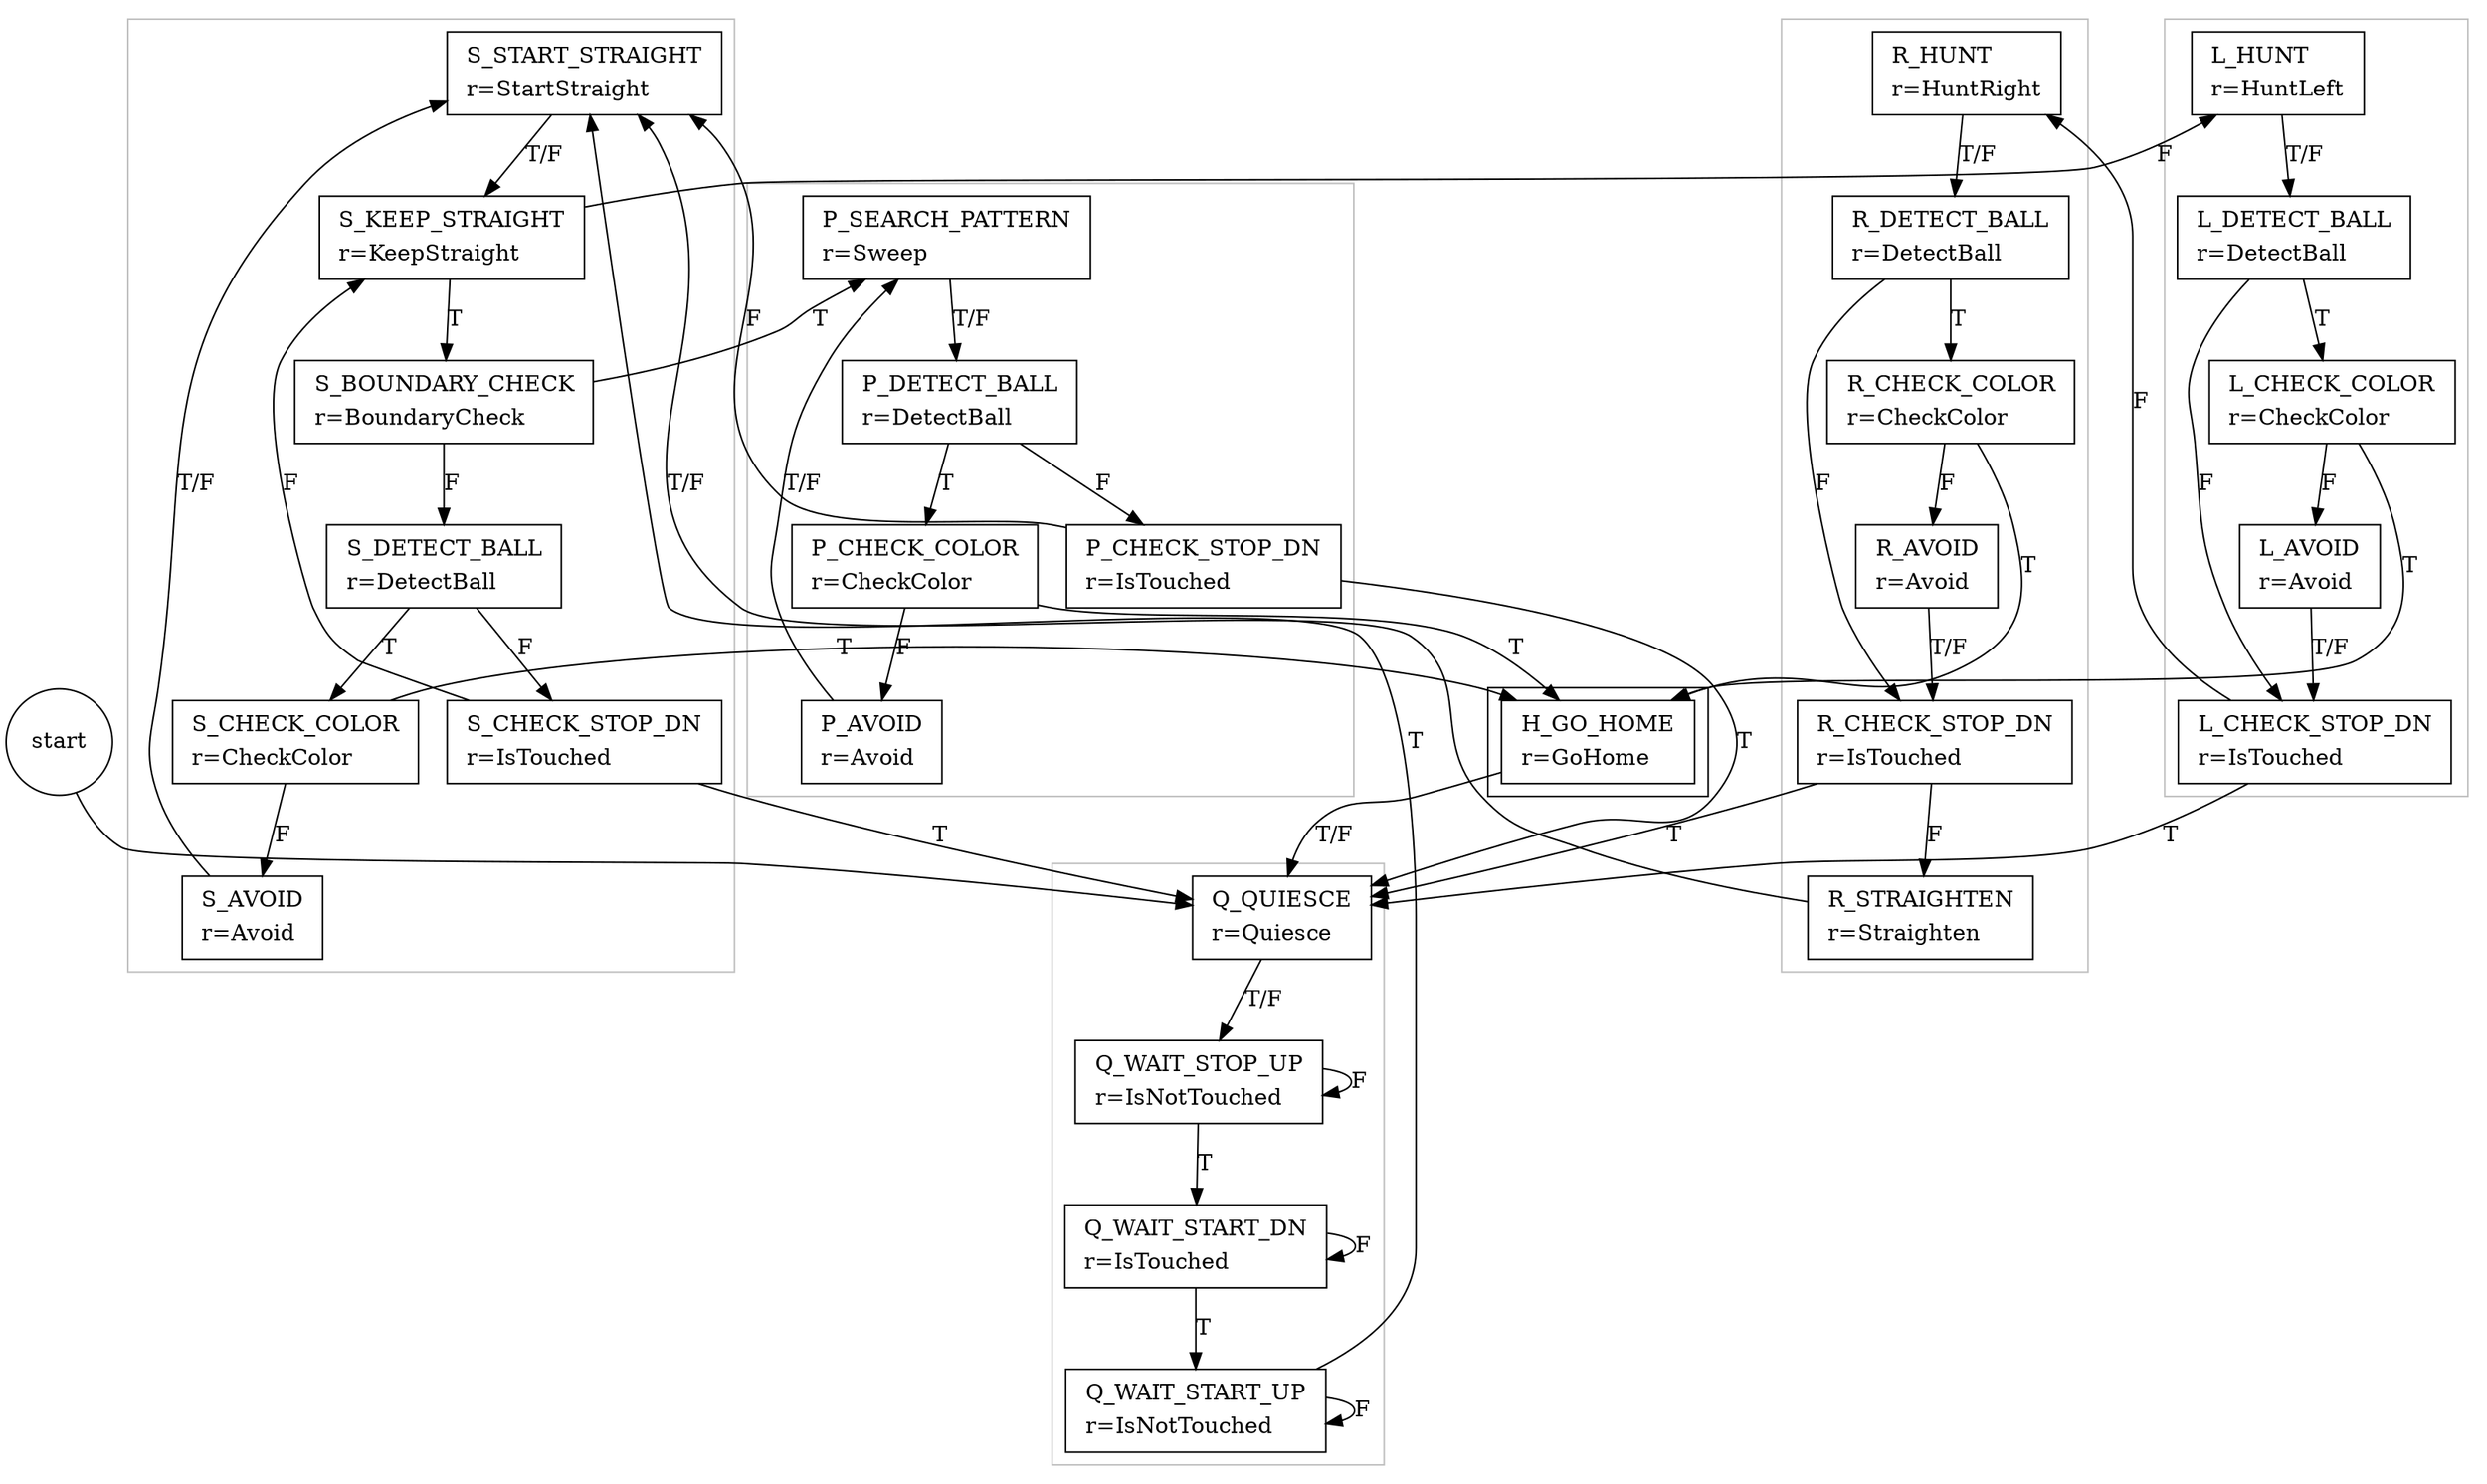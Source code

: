 digraph FSM {

"START" [ shape=circle label="start" ];

	subgraph cluster_0 {

		color = gray;

		Q_QUIESCE        [ shape=box label=<<table border="0"><tr><td align="left">Q_QUIESCE</td></tr><tr><td align="left">r=Quiesce</td></tr></table>> ];
		Q_WAIT_STOP_UP   [ shape=box label=<<table border="0"><tr><td align="left">Q_WAIT_STOP_UP</td></tr><tr><td align="left">r=IsNotTouched</td></tr></table>> ];
		Q_WAIT_START_DN  [ shape=box label=<<table border="0"><tr><td align="left">Q_WAIT_START_DN</td></tr><tr><td align="left">r=IsTouched</td></tr></table>> ];
		Q_WAIT_START_UP  [ shape=box label=<<table border="0"><tr><td align="left">Q_WAIT_START_UP</td></tr><tr><td align="left">r=IsNotTouched</td></tr></table>> ];

	}


	subgraph cluster_1 {
	
		color = gray;

		S_START_STRAIGHT [ shape=box label=<<table border="0"><tr><td align="left">S_START_STRAIGHT</td></tr><tr><td align="left">r=StartStraight</td></tr></table>> ];
		S_KEEP_STRAIGHT  [ shape=box label=<<table border="0"><tr><td align="left">S_KEEP_STRAIGHT</td></tr><tr><td align="left">r=KeepStraight</td></tr></table>> ];
		S_BOUNDARY_CHECK [ shape=box label=<<table border="0"><tr><td align="left">S_BOUNDARY_CHECK</td></tr><tr><td align="left">r=BoundaryCheck</td></tr></table>> ];
		S_DETECT_BALL    [ shape=box label=<<table border="0"><tr><td align="left">S_DETECT_BALL</td></tr><tr><td align="left">r=DetectBall</td></tr></table>> ];
		S_CHECK_COLOR    [ shape=box label=<<table border="0"><tr><td align="left">S_CHECK_COLOR</td></tr><tr><td align="left">r=CheckColor</td></tr></table>> ];
		S_AVOID          [ shape=box label=<<table border="0"><tr><td align="left">S_AVOID</td></tr><tr><td align="left">r=Avoid</td></tr></table>> ];
		S_CHECK_STOP_DN  [ shape=box label=<<table border="0"><tr><td align="left">S_CHECK_STOP_DN</td></tr><tr><td align="left">r=IsTouched</td></tr></table>> ];

	}		

	subgraph cluster_2 {
	
		color = gray;

		L_HUNT           [ shape=box label=<<table border="0"><tr><td align="left">L_HUNT</td></tr><tr><td align="left">r=HuntLeft</td></tr></table>> ];
		L_DETECT_BALL    [ shape=box label=<<table border="0"><tr><td align="left">L_DETECT_BALL</td></tr><tr><td align="left">r=DetectBall</td></tr></table>> ];
		L_CHECK_COLOR    [ shape=box label=<<table border="0"><tr><td align="left">L_CHECK_COLOR</td></tr><tr><td align="left">r=CheckColor</td></tr></table>> ];
		L_AVOID          [ shape=box label=<<table border="0"><tr><td align="left">L_AVOID</td></tr><tr><td align="left">r=Avoid</td></tr></table>> ];
		L_CHECK_STOP_DN  [ shape=box label=<<table border="0"><tr><td align="left">L_CHECK_STOP_DN</td></tr><tr><td align="left">r=IsTouched</td></tr></table>> ];

	}		

	subgraph cluster_3 {
	
		color = gray;

		R_HUNT           [ shape=box label=<<table border="0"><tr><td align="left">R_HUNT</td></tr><tr><td align="left">r=HuntRight</td></tr></table>> ];
		R_DETECT_BALL    [ shape=box label=<<table border="0"><tr><td align="left">R_DETECT_BALL</td></tr><tr><td align="left">r=DetectBall</td></tr></table>> ];
		R_CHECK_COLOR    [ shape=box label=<<table border="0"><tr><td align="left">R_CHECK_COLOR</td></tr><tr><td align="left">r=CheckColor</td></tr></table>> ];
		R_AVOID          [ shape=box label=<<table border="0"><tr><td align="left">R_AVOID</td></tr><tr><td align="left">r=Avoid</td></tr></table>> ];
		R_CHECK_STOP_DN  [ shape=box label=<<table border="0"><tr><td align="left">R_CHECK_STOP_DN</td></tr><tr><td align="left">r=IsTouched</td></tr></table>> ];
		R_STRAIGHTEN     [ shape=box label=<<table border="0"><tr><td align="left">R_STRAIGHTEN</td></tr><tr><td align="left">r=Straighten</td></tr></table>> ];

	}		

	subgraph cluster_4 {
	
		color = gray;

		P_SEARCH_PATTERN [ shape=box label=<<table border="0"><tr><td align="left">P_SEARCH_PATTERN</td></tr><tr><td align="left">r=Sweep</td></tr></table>> ];
		P_DETECT_BALL    [ shape=box label=<<table border="0"><tr><td align="left">P_DETECT_BALL</td></tr><tr><td align="left">r=DetectBall</td></tr></table>> ];
		P_CHECK_COLOR    [ shape=box label=<<table border="0"><tr><td align="left">P_CHECK_COLOR</td></tr><tr><td align="left">r=CheckColor</td></tr></table>> ];
		P_AVOID          [ shape=box label=<<table border="0"><tr><td align="left">P_AVOID</td></tr><tr><td align="left">r=Avoid</td></tr></table>> ];
		P_CHECK_STOP_DN  [ shape=box label=<<table border="0"><tr><td align="left">P_CHECK_STOP_DN</td></tr><tr><td align="left">r=IsTouched</td></tr></table>> ];

	}
	
	subgraph cluster_5 {
	
		H_GO_HOME        [ shape=box label=<<table border="0"><tr><td align="left">H_GO_HOME</td></tr><tr><td align="left">r=GoHome</td></tr></table>> ];
	
	}

	START            -> Q_QUIESCE;
	Q_QUIESCE        -> Q_WAIT_STOP_UP   [ label = "T/F" ];
	Q_WAIT_STOP_UP   -> Q_WAIT_START_DN  [ label = "T" ];
	Q_WAIT_STOP_UP   -> Q_WAIT_STOP_UP   [ label = "F" ];
	Q_WAIT_START_DN  -> Q_WAIT_START_UP  [ label = "T" ];
	Q_WAIT_START_DN  -> Q_WAIT_START_DN  [ label = "F" ];
	Q_WAIT_START_UP  -> S_START_STRAIGHT [ label = "T" ];
	Q_WAIT_START_UP  -> Q_WAIT_START_UP  [ label = "F" ];

	S_START_STRAIGHT -> S_KEEP_STRAIGHT  [ label = "T/F" ];
	S_KEEP_STRAIGHT  -> S_BOUNDARY_CHECK [ label = "T" ];
	S_KEEP_STRAIGHT  -> L_HUNT           [ label = "F" ];
	S_BOUNDARY_CHECK -> P_SEARCH_PATTERN [ label = "T" ];
	S_BOUNDARY_CHECK -> S_DETECT_BALL    [ label = "F" ];
	S_DETECT_BALL    -> S_CHECK_COLOR    [ label = "T" ];
	S_DETECT_BALL    -> S_CHECK_STOP_DN  [ label = "F" ];
	S_CHECK_COLOR    -> H_GO_HOME        [ label = "T" ];
	S_CHECK_COLOR    -> S_AVOID          [ label = "F" ];
	S_AVOID          -> S_START_STRAIGHT [ label = "T/F" ];
	S_CHECK_STOP_DN  -> Q_QUIESCE        [ label = "T" ];
	S_CHECK_STOP_DN  -> S_KEEP_STRAIGHT  [ label = "F" ];

	L_HUNT           -> L_DETECT_BALL    [ label = "T/F" ];
	L_DETECT_BALL    -> L_CHECK_COLOR    [ label = "T" ];
	L_DETECT_BALL    -> L_CHECK_STOP_DN  [ label = "F" ];
	L_CHECK_COLOR    -> H_GO_HOME        [ label = "T" ];
	L_CHECK_COLOR    -> L_AVOID          [ label = "F" ];
	L_AVOID          -> L_CHECK_STOP_DN  [ label = "T/F" ];
	L_CHECK_STOP_DN  -> Q_QUIESCE        [ label = "T" ];
	L_CHECK_STOP_DN  -> R_HUNT           [ label = "F" ];

	R_HUNT           -> R_DETECT_BALL    [ label = "T/F" ];
	R_DETECT_BALL    -> R_CHECK_COLOR    [ label = "T" ];
	R_DETECT_BALL    -> R_CHECK_STOP_DN  [ label = "F" ];
	R_CHECK_COLOR    -> H_GO_HOME        [ label = "T" ];
	R_CHECK_COLOR    -> R_AVOID          [ label = "F" ];
	R_AVOID          -> R_CHECK_STOP_DN  [ label = "T/F" ];
	R_CHECK_STOP_DN  -> Q_QUIESCE        [ label = "T" ];
	R_CHECK_STOP_DN  -> R_STRAIGHTEN     [ label = "F" ];
	R_STRAIGHTEN     -> S_START_STRAIGHT [ label = "T/F" ];

	P_SEARCH_PATTERN -> P_DETECT_BALL    [ label = "T/F" ];
	P_DETECT_BALL    -> P_CHECK_COLOR    [ label = "T" ];
	P_DETECT_BALL    -> P_CHECK_STOP_DN  [ label = "F" ];
	P_CHECK_COLOR    -> H_GO_HOME        [ label = "T" ];
	P_CHECK_COLOR    -> P_AVOID          [ label = "F" ];
	P_AVOID          -> P_SEARCH_PATTERN [ label = "T/F" ];
	P_CHECK_STOP_DN  -> Q_QUIESCE        [ label = "T" ];
	P_CHECK_STOP_DN  -> S_START_STRAIGHT [ label = "F" ];
	
	H_GO_HOME        -> Q_QUIESCE        [ label = "T/F" ];
	
}
